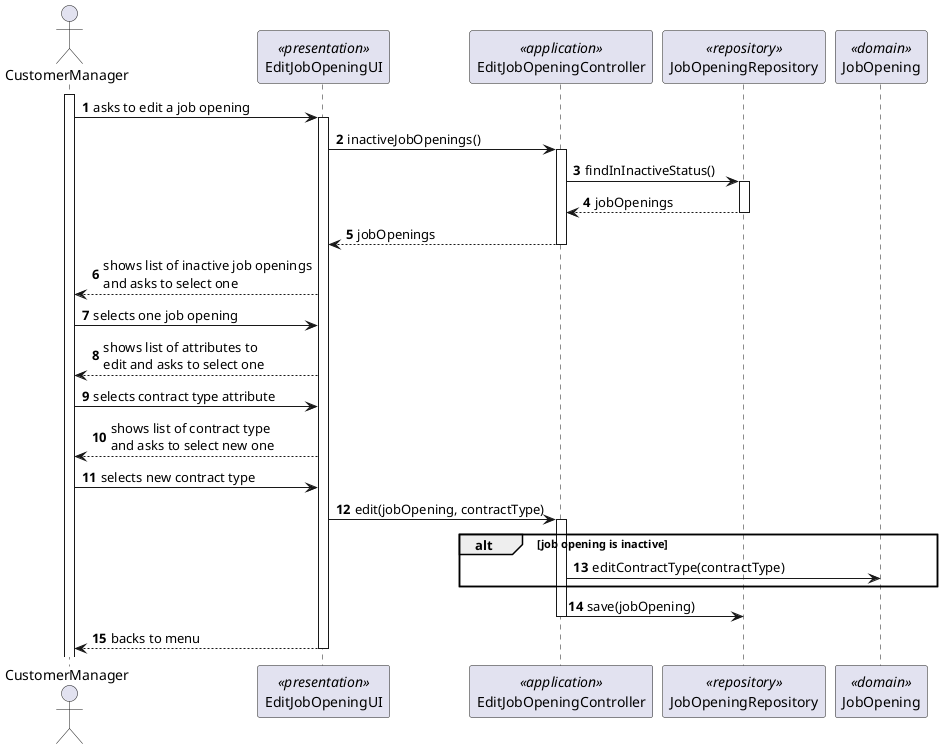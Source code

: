 @startuml
'https://plantuml.com/sequence-diagram

autonumber

actor CustomerManager
participant EditJobOpeningUI <<presentation>>
participant EditJobOpeningController <<application>>
participant JobOpeningRepository <<repository>>
participant JobOpening <<domain>>

activate CustomerManager
CustomerManager -> EditJobOpeningUI : asks to edit a job opening
activate EditJobOpeningUI
EditJobOpeningUI -> EditJobOpeningController : inactiveJobOpenings()
activate EditJobOpeningController
EditJobOpeningController -> JobOpeningRepository : findInInactiveStatus()
activate JobOpeningRepository
JobOpeningRepository --> EditJobOpeningController : jobOpenings
deactivate JobOpeningRepository
EditJobOpeningController --> EditJobOpeningUI : jobOpenings
deactivate EditJobOpeningController
EditJobOpeningUI --> CustomerManager : shows list of inactive job openings\nand asks to select one
CustomerManager -> EditJobOpeningUI : selects one job opening
EditJobOpeningUI --> CustomerManager : shows list of attributes to\nedit and asks to select one
CustomerManager -> EditJobOpeningUI : selects contract type attribute
EditJobOpeningUI --> CustomerManager : shows list of contract type\nand asks to select new one
CustomerManager -> EditJobOpeningUI : selects new contract type
EditJobOpeningUI -> EditJobOpeningController : edit(jobOpening, contractType)
activate EditJobOpeningController
alt job opening is inactive
EditJobOpeningController -> JobOpening : editContractType(contractType)
end alt
EditJobOpeningController -> JobOpeningRepository : save(jobOpening)
deactivate EditJobOpeningController
EditJobOpeningUI --> CustomerManager : backs to menu
deactivate EditJobOpeningUI

@enduml